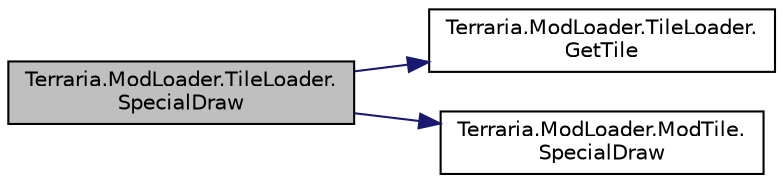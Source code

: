 digraph "Terraria.ModLoader.TileLoader.SpecialDraw"
{
 // LATEX_PDF_SIZE
  edge [fontname="Helvetica",fontsize="10",labelfontname="Helvetica",labelfontsize="10"];
  node [fontname="Helvetica",fontsize="10",shape=record];
  rankdir="LR";
  Node1 [label="Terraria.ModLoader.TileLoader.\lSpecialDraw",height=0.2,width=0.4,color="black", fillcolor="grey75", style="filled", fontcolor="black",tooltip="Special Draw calls ModTile and GlobalTile SpecialDraw methods. Special Draw is called from DrawTiles ..."];
  Node1 -> Node2 [color="midnightblue",fontsize="10",style="solid",fontname="Helvetica"];
  Node2 [label="Terraria.ModLoader.TileLoader.\lGetTile",height=0.2,width=0.4,color="black", fillcolor="white", style="filled",URL="$class_terraria_1_1_mod_loader_1_1_tile_loader.html#a046d2f0670d83bdc212241b0f87ff2de",tooltip="Gets the ModTile instance with the given type. If no ModTile with the given type exists,..."];
  Node1 -> Node3 [color="midnightblue",fontsize="10",style="solid",fontname="Helvetica"];
  Node3 [label="Terraria.ModLoader.ModTile.\lSpecialDraw",height=0.2,width=0.4,color="black", fillcolor="white", style="filled",URL="$class_terraria_1_1_mod_loader_1_1_mod_tile.html#abdf7ca5d6ee7408deb454291acd2e984",tooltip="Special Draw. Only called if coordinates are placed in Main.specX/Y during DrawEffects...."];
}
